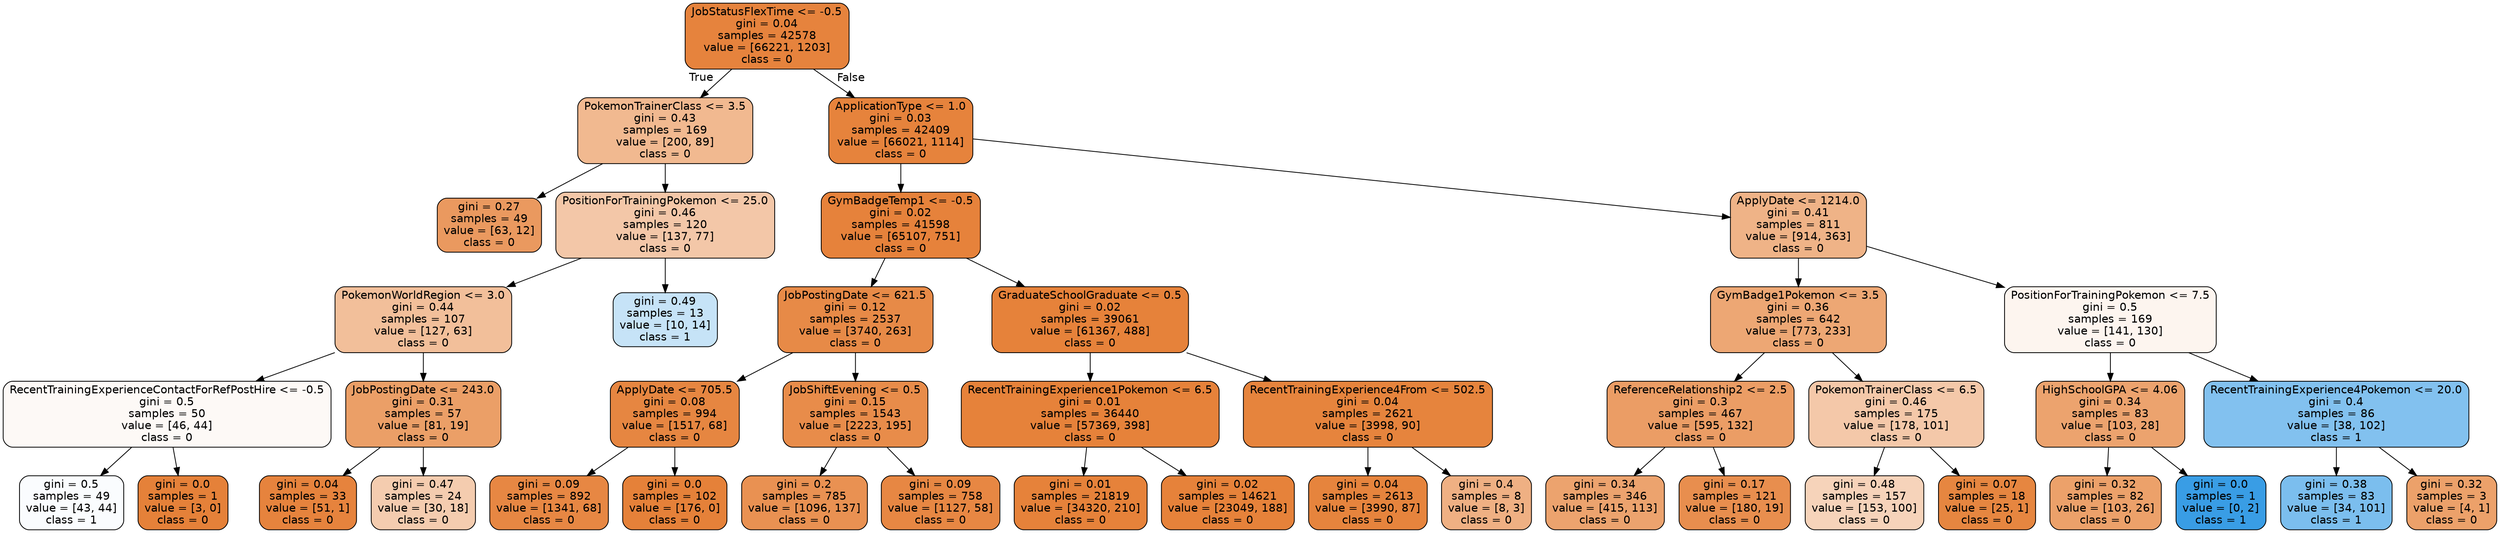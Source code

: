 digraph Tree {
node [shape=box, style="filled, rounded", color="black", fontname=helvetica] ;
edge [fontname=helvetica] ;
0 [label="JobStatusFlexTime <= -0.5\ngini = 0.04\nsamples = 42578\nvalue = [66221, 1203]\nclass = 0", fillcolor="#e58139fa"] ;
1 [label="PokemonTrainerClass <= 3.5\ngini = 0.43\nsamples = 169\nvalue = [200, 89]\nclass = 0", fillcolor="#e581398e"] ;
0 -> 1 [labeldistance=2.5, labelangle=45, headlabel="True"] ;
2 [label="gini = 0.27\nsamples = 49\nvalue = [63, 12]\nclass = 0", fillcolor="#e58139ce"] ;
1 -> 2 ;
3 [label="PositionForTrainingPokemon <= 25.0\ngini = 0.46\nsamples = 120\nvalue = [137, 77]\nclass = 0", fillcolor="#e5813970"] ;
1 -> 3 ;
4 [label="PokemonWorldRegion <= 3.0\ngini = 0.44\nsamples = 107\nvalue = [127, 63]\nclass = 0", fillcolor="#e5813981"] ;
3 -> 4 ;
5 [label="RecentTrainingExperienceContactForRefPostHire <= -0.5\ngini = 0.5\nsamples = 50\nvalue = [46, 44]\nclass = 0", fillcolor="#e581390b"] ;
4 -> 5 ;
6 [label="gini = 0.5\nsamples = 49\nvalue = [43, 44]\nclass = 1", fillcolor="#399de506"] ;
5 -> 6 ;
7 [label="gini = 0.0\nsamples = 1\nvalue = [3, 0]\nclass = 0", fillcolor="#e58139ff"] ;
5 -> 7 ;
8 [label="JobPostingDate <= 243.0\ngini = 0.31\nsamples = 57\nvalue = [81, 19]\nclass = 0", fillcolor="#e58139c3"] ;
4 -> 8 ;
9 [label="gini = 0.04\nsamples = 33\nvalue = [51, 1]\nclass = 0", fillcolor="#e58139fa"] ;
8 -> 9 ;
10 [label="gini = 0.47\nsamples = 24\nvalue = [30, 18]\nclass = 0", fillcolor="#e5813966"] ;
8 -> 10 ;
11 [label="gini = 0.49\nsamples = 13\nvalue = [10, 14]\nclass = 1", fillcolor="#399de549"] ;
3 -> 11 ;
12 [label="ApplicationType <= 1.0\ngini = 0.03\nsamples = 42409\nvalue = [66021, 1114]\nclass = 0", fillcolor="#e58139fb"] ;
0 -> 12 [labeldistance=2.5, labelangle=-45, headlabel="False"] ;
13 [label="GymBadgeTemp1 <= -0.5\ngini = 0.02\nsamples = 41598\nvalue = [65107, 751]\nclass = 0", fillcolor="#e58139fc"] ;
12 -> 13 ;
14 [label="JobPostingDate <= 621.5\ngini = 0.12\nsamples = 2537\nvalue = [3740, 263]\nclass = 0", fillcolor="#e58139ed"] ;
13 -> 14 ;
15 [label="ApplyDate <= 705.5\ngini = 0.08\nsamples = 994\nvalue = [1517, 68]\nclass = 0", fillcolor="#e58139f4"] ;
14 -> 15 ;
16 [label="gini = 0.09\nsamples = 892\nvalue = [1341, 68]\nclass = 0", fillcolor="#e58139f2"] ;
15 -> 16 ;
17 [label="gini = 0.0\nsamples = 102\nvalue = [176, 0]\nclass = 0", fillcolor="#e58139ff"] ;
15 -> 17 ;
18 [label="JobShiftEvening <= 0.5\ngini = 0.15\nsamples = 1543\nvalue = [2223, 195]\nclass = 0", fillcolor="#e58139e9"] ;
14 -> 18 ;
19 [label="gini = 0.2\nsamples = 785\nvalue = [1096, 137]\nclass = 0", fillcolor="#e58139df"] ;
18 -> 19 ;
20 [label="gini = 0.09\nsamples = 758\nvalue = [1127, 58]\nclass = 0", fillcolor="#e58139f2"] ;
18 -> 20 ;
21 [label="GraduateSchoolGraduate <= 0.5\ngini = 0.02\nsamples = 39061\nvalue = [61367, 488]\nclass = 0", fillcolor="#e58139fd"] ;
13 -> 21 ;
22 [label="RecentTrainingExperience1Pokemon <= 6.5\ngini = 0.01\nsamples = 36440\nvalue = [57369, 398]\nclass = 0", fillcolor="#e58139fd"] ;
21 -> 22 ;
23 [label="gini = 0.01\nsamples = 21819\nvalue = [34320, 210]\nclass = 0", fillcolor="#e58139fd"] ;
22 -> 23 ;
24 [label="gini = 0.02\nsamples = 14621\nvalue = [23049, 188]\nclass = 0", fillcolor="#e58139fd"] ;
22 -> 24 ;
25 [label="RecentTrainingExperience4From <= 502.5\ngini = 0.04\nsamples = 2621\nvalue = [3998, 90]\nclass = 0", fillcolor="#e58139f9"] ;
21 -> 25 ;
26 [label="gini = 0.04\nsamples = 2613\nvalue = [3990, 87]\nclass = 0", fillcolor="#e58139f9"] ;
25 -> 26 ;
27 [label="gini = 0.4\nsamples = 8\nvalue = [8, 3]\nclass = 0", fillcolor="#e581399f"] ;
25 -> 27 ;
28 [label="ApplyDate <= 1214.0\ngini = 0.41\nsamples = 811\nvalue = [914, 363]\nclass = 0", fillcolor="#e581399a"] ;
12 -> 28 ;
29 [label="GymBadge1Pokemon <= 3.5\ngini = 0.36\nsamples = 642\nvalue = [773, 233]\nclass = 0", fillcolor="#e58139b2"] ;
28 -> 29 ;
30 [label="ReferenceRelationship2 <= 2.5\ngini = 0.3\nsamples = 467\nvalue = [595, 132]\nclass = 0", fillcolor="#e58139c6"] ;
29 -> 30 ;
31 [label="gini = 0.34\nsamples = 346\nvalue = [415, 113]\nclass = 0", fillcolor="#e58139ba"] ;
30 -> 31 ;
32 [label="gini = 0.17\nsamples = 121\nvalue = [180, 19]\nclass = 0", fillcolor="#e58139e4"] ;
30 -> 32 ;
33 [label="PokemonTrainerClass <= 6.5\ngini = 0.46\nsamples = 175\nvalue = [178, 101]\nclass = 0", fillcolor="#e581396e"] ;
29 -> 33 ;
34 [label="gini = 0.48\nsamples = 157\nvalue = [153, 100]\nclass = 0", fillcolor="#e5813958"] ;
33 -> 34 ;
35 [label="gini = 0.07\nsamples = 18\nvalue = [25, 1]\nclass = 0", fillcolor="#e58139f5"] ;
33 -> 35 ;
36 [label="PositionForTrainingPokemon <= 7.5\ngini = 0.5\nsamples = 169\nvalue = [141, 130]\nclass = 0", fillcolor="#e5813914"] ;
28 -> 36 ;
37 [label="HighSchoolGPA <= 4.06\ngini = 0.34\nsamples = 83\nvalue = [103, 28]\nclass = 0", fillcolor="#e58139ba"] ;
36 -> 37 ;
38 [label="gini = 0.32\nsamples = 82\nvalue = [103, 26]\nclass = 0", fillcolor="#e58139bf"] ;
37 -> 38 ;
39 [label="gini = 0.0\nsamples = 1\nvalue = [0, 2]\nclass = 1", fillcolor="#399de5ff"] ;
37 -> 39 ;
40 [label="RecentTrainingExperience4Pokemon <= 20.0\ngini = 0.4\nsamples = 86\nvalue = [38, 102]\nclass = 1", fillcolor="#399de5a0"] ;
36 -> 40 ;
41 [label="gini = 0.38\nsamples = 83\nvalue = [34, 101]\nclass = 1", fillcolor="#399de5a9"] ;
40 -> 41 ;
42 [label="gini = 0.32\nsamples = 3\nvalue = [4, 1]\nclass = 0", fillcolor="#e58139bf"] ;
40 -> 42 ;
}